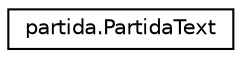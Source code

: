 digraph "Graphical Class Hierarchy"
{
 // LATEX_PDF_SIZE
  edge [fontname="Helvetica",fontsize="10",labelfontname="Helvetica",labelfontsize="10"];
  node [fontname="Helvetica",fontsize="10",shape=record];
  rankdir="LR";
  Node0 [label="partida.PartidaText",height=0.2,width=0.4,color="black", fillcolor="white", style="filled",URL="$classpartida_1_1_partida_text.html",tooltip="Versió d'un joc d'escacs amb peces personalitzables i taulells de mida variable, en mode text."];
}

